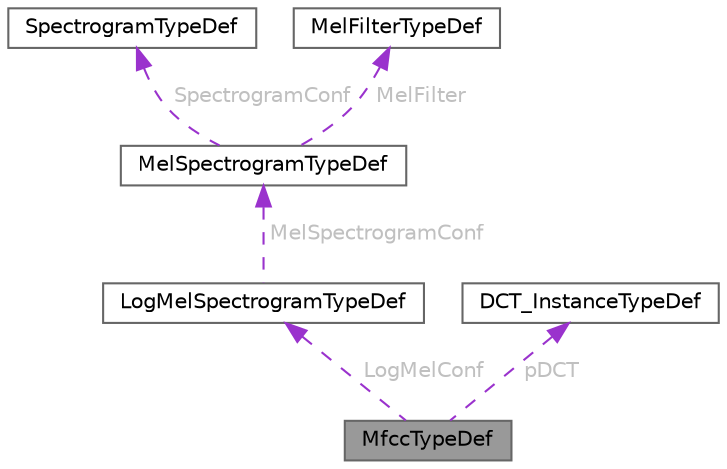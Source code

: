digraph "MfccTypeDef"
{
 // LATEX_PDF_SIZE
  bgcolor="transparent";
  edge [fontname=Helvetica,fontsize=10,labelfontname=Helvetica,labelfontsize=10];
  node [fontname=Helvetica,fontsize=10,shape=box,height=0.2,width=0.4];
  Node1 [id="Node000001",label="MfccTypeDef",height=0.2,width=0.4,color="gray40", fillcolor="grey60", style="filled", fontcolor="black",tooltip="Instance structure for the floating-point Mfcc function."];
  Node2 -> Node1 [id="edge1_Node000001_Node000002",dir="back",color="darkorchid3",style="dashed",tooltip=" ",label=" LogMelConf",fontcolor="grey" ];
  Node2 [id="Node000002",label="LogMelSpectrogramTypeDef",height=0.2,width=0.4,color="gray40", fillcolor="white", style="filled",URL="$struct_log_mel_spectrogram_type_def.html",tooltip="Instance structure for the floating-point Log-MelSpectrogram function."];
  Node3 -> Node2 [id="edge2_Node000002_Node000003",dir="back",color="darkorchid3",style="dashed",tooltip=" ",label=" MelSpectrogramConf",fontcolor="grey" ];
  Node3 [id="Node000003",label="MelSpectrogramTypeDef",height=0.2,width=0.4,color="gray40", fillcolor="white", style="filled",URL="$struct_mel_spectrogram_type_def.html",tooltip="Instance structure for the floating-point MelSpectrogram function."];
  Node4 -> Node3 [id="edge3_Node000003_Node000004",dir="back",color="darkorchid3",style="dashed",tooltip=" ",label=" SpectrogramConf",fontcolor="grey" ];
  Node4 [id="Node000004",label="SpectrogramTypeDef",height=0.2,width=0.4,color="gray40", fillcolor="white", style="filled",URL="$struct_spectrogram_type_def.html",tooltip="Instance structure for the floating-point Spectrogram function."];
  Node5 -> Node3 [id="edge4_Node000003_Node000005",dir="back",color="darkorchid3",style="dashed",tooltip=" ",label=" MelFilter",fontcolor="grey" ];
  Node5 [id="Node000005",label="MelFilterTypeDef",height=0.2,width=0.4,color="gray40", fillcolor="white", style="filled",URL="$struct_mel_filter_type_def.html",tooltip="Instance structure for the floating-point MelFilterbank function."];
  Node6 -> Node1 [id="edge5_Node000001_Node000006",dir="back",color="darkorchid3",style="dashed",tooltip=" ",label=" pDCT",fontcolor="grey" ];
  Node6 [id="Node000006",label="DCT_InstanceTypeDef",height=0.2,width=0.4,color="gray40", fillcolor="white", style="filled",URL="$struct_d_c_t___instance_type_def.html",tooltip="Instance structure for the floating-point DCT functions."];
}
